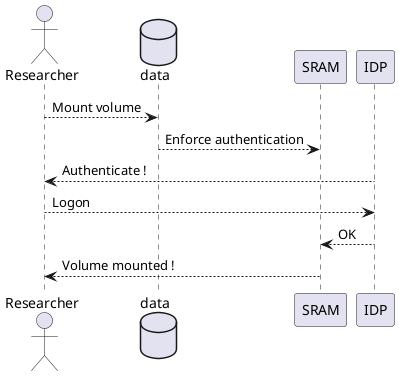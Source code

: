 @startuml
actor Researcher as user
database data as data
participant SRAM as sram
participant IDP as idp
user --> data: Mount volume
data --> sram: Enforce authentication
idp --> user: Authenticate !
user --> idp: Logon
idp --> sram: OK
sram --> user: Volume mounted !
@enduml